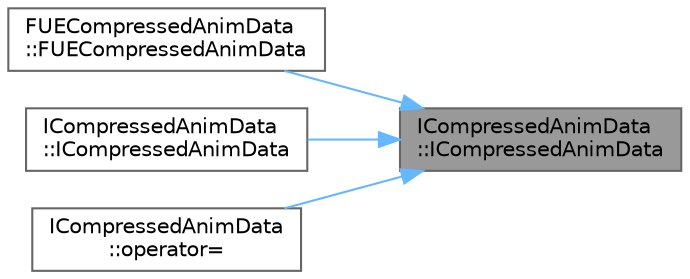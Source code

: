 digraph "ICompressedAnimData::ICompressedAnimData"
{
 // INTERACTIVE_SVG=YES
 // LATEX_PDF_SIZE
  bgcolor="transparent";
  edge [fontname=Helvetica,fontsize=10,labelfontname=Helvetica,labelfontsize=10];
  node [fontname=Helvetica,fontsize=10,shape=box,height=0.2,width=0.4];
  rankdir="RL";
  Node1 [id="Node000001",label="ICompressedAnimData\l::ICompressedAnimData",height=0.2,width=0.4,color="gray40", fillcolor="grey60", style="filled", fontcolor="black",tooltip=" "];
  Node1 -> Node2 [id="edge1_Node000001_Node000002",dir="back",color="steelblue1",style="solid",tooltip=" "];
  Node2 [id="Node000002",label="FUECompressedAnimData\l::FUECompressedAnimData",height=0.2,width=0.4,color="grey40", fillcolor="white", style="filled",URL="$d4/d79/structFUECompressedAnimData.html#ae2e491ff3debb3950c906f45982fe8b8",tooltip=" "];
  Node1 -> Node3 [id="edge2_Node000001_Node000003",dir="back",color="steelblue1",style="solid",tooltip=" "];
  Node3 [id="Node000003",label="ICompressedAnimData\l::ICompressedAnimData",height=0.2,width=0.4,color="grey40", fillcolor="white", style="filled",URL="$de/d56/structICompressedAnimData.html#a518315193d5ed90bc6f8cf992064d383",tooltip=" "];
  Node1 -> Node4 [id="edge3_Node000001_Node000004",dir="back",color="steelblue1",style="solid",tooltip=" "];
  Node4 [id="Node000004",label="ICompressedAnimData\l::operator=",height=0.2,width=0.4,color="grey40", fillcolor="white", style="filled",URL="$de/d56/structICompressedAnimData.html#a3b50ea62cb72a65f5c60904f38f5acef",tooltip=" "];
}
